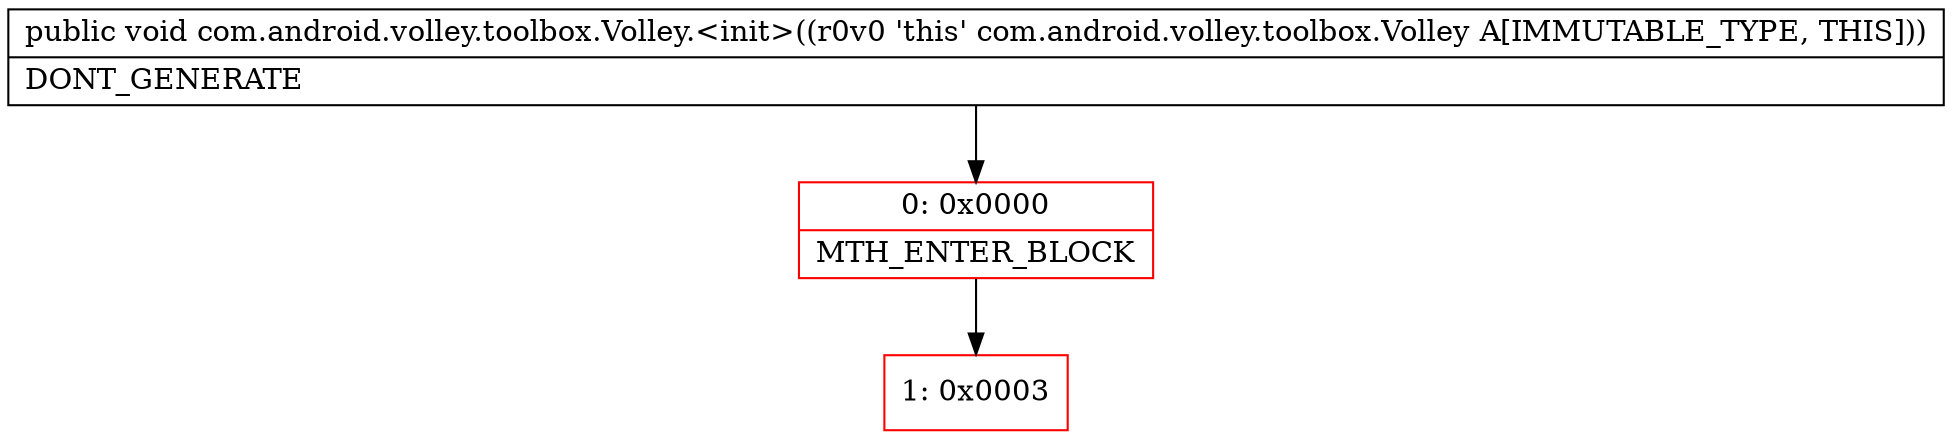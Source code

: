 digraph "CFG forcom.android.volley.toolbox.Volley.\<init\>()V" {
subgraph cluster_Region_499477852 {
label = "R(0)";
node [shape=record,color=blue];
}
Node_0 [shape=record,color=red,label="{0\:\ 0x0000|MTH_ENTER_BLOCK\l}"];
Node_1 [shape=record,color=red,label="{1\:\ 0x0003}"];
MethodNode[shape=record,label="{public void com.android.volley.toolbox.Volley.\<init\>((r0v0 'this' com.android.volley.toolbox.Volley A[IMMUTABLE_TYPE, THIS]))  | DONT_GENERATE\l}"];
MethodNode -> Node_0;
Node_0 -> Node_1;
}

